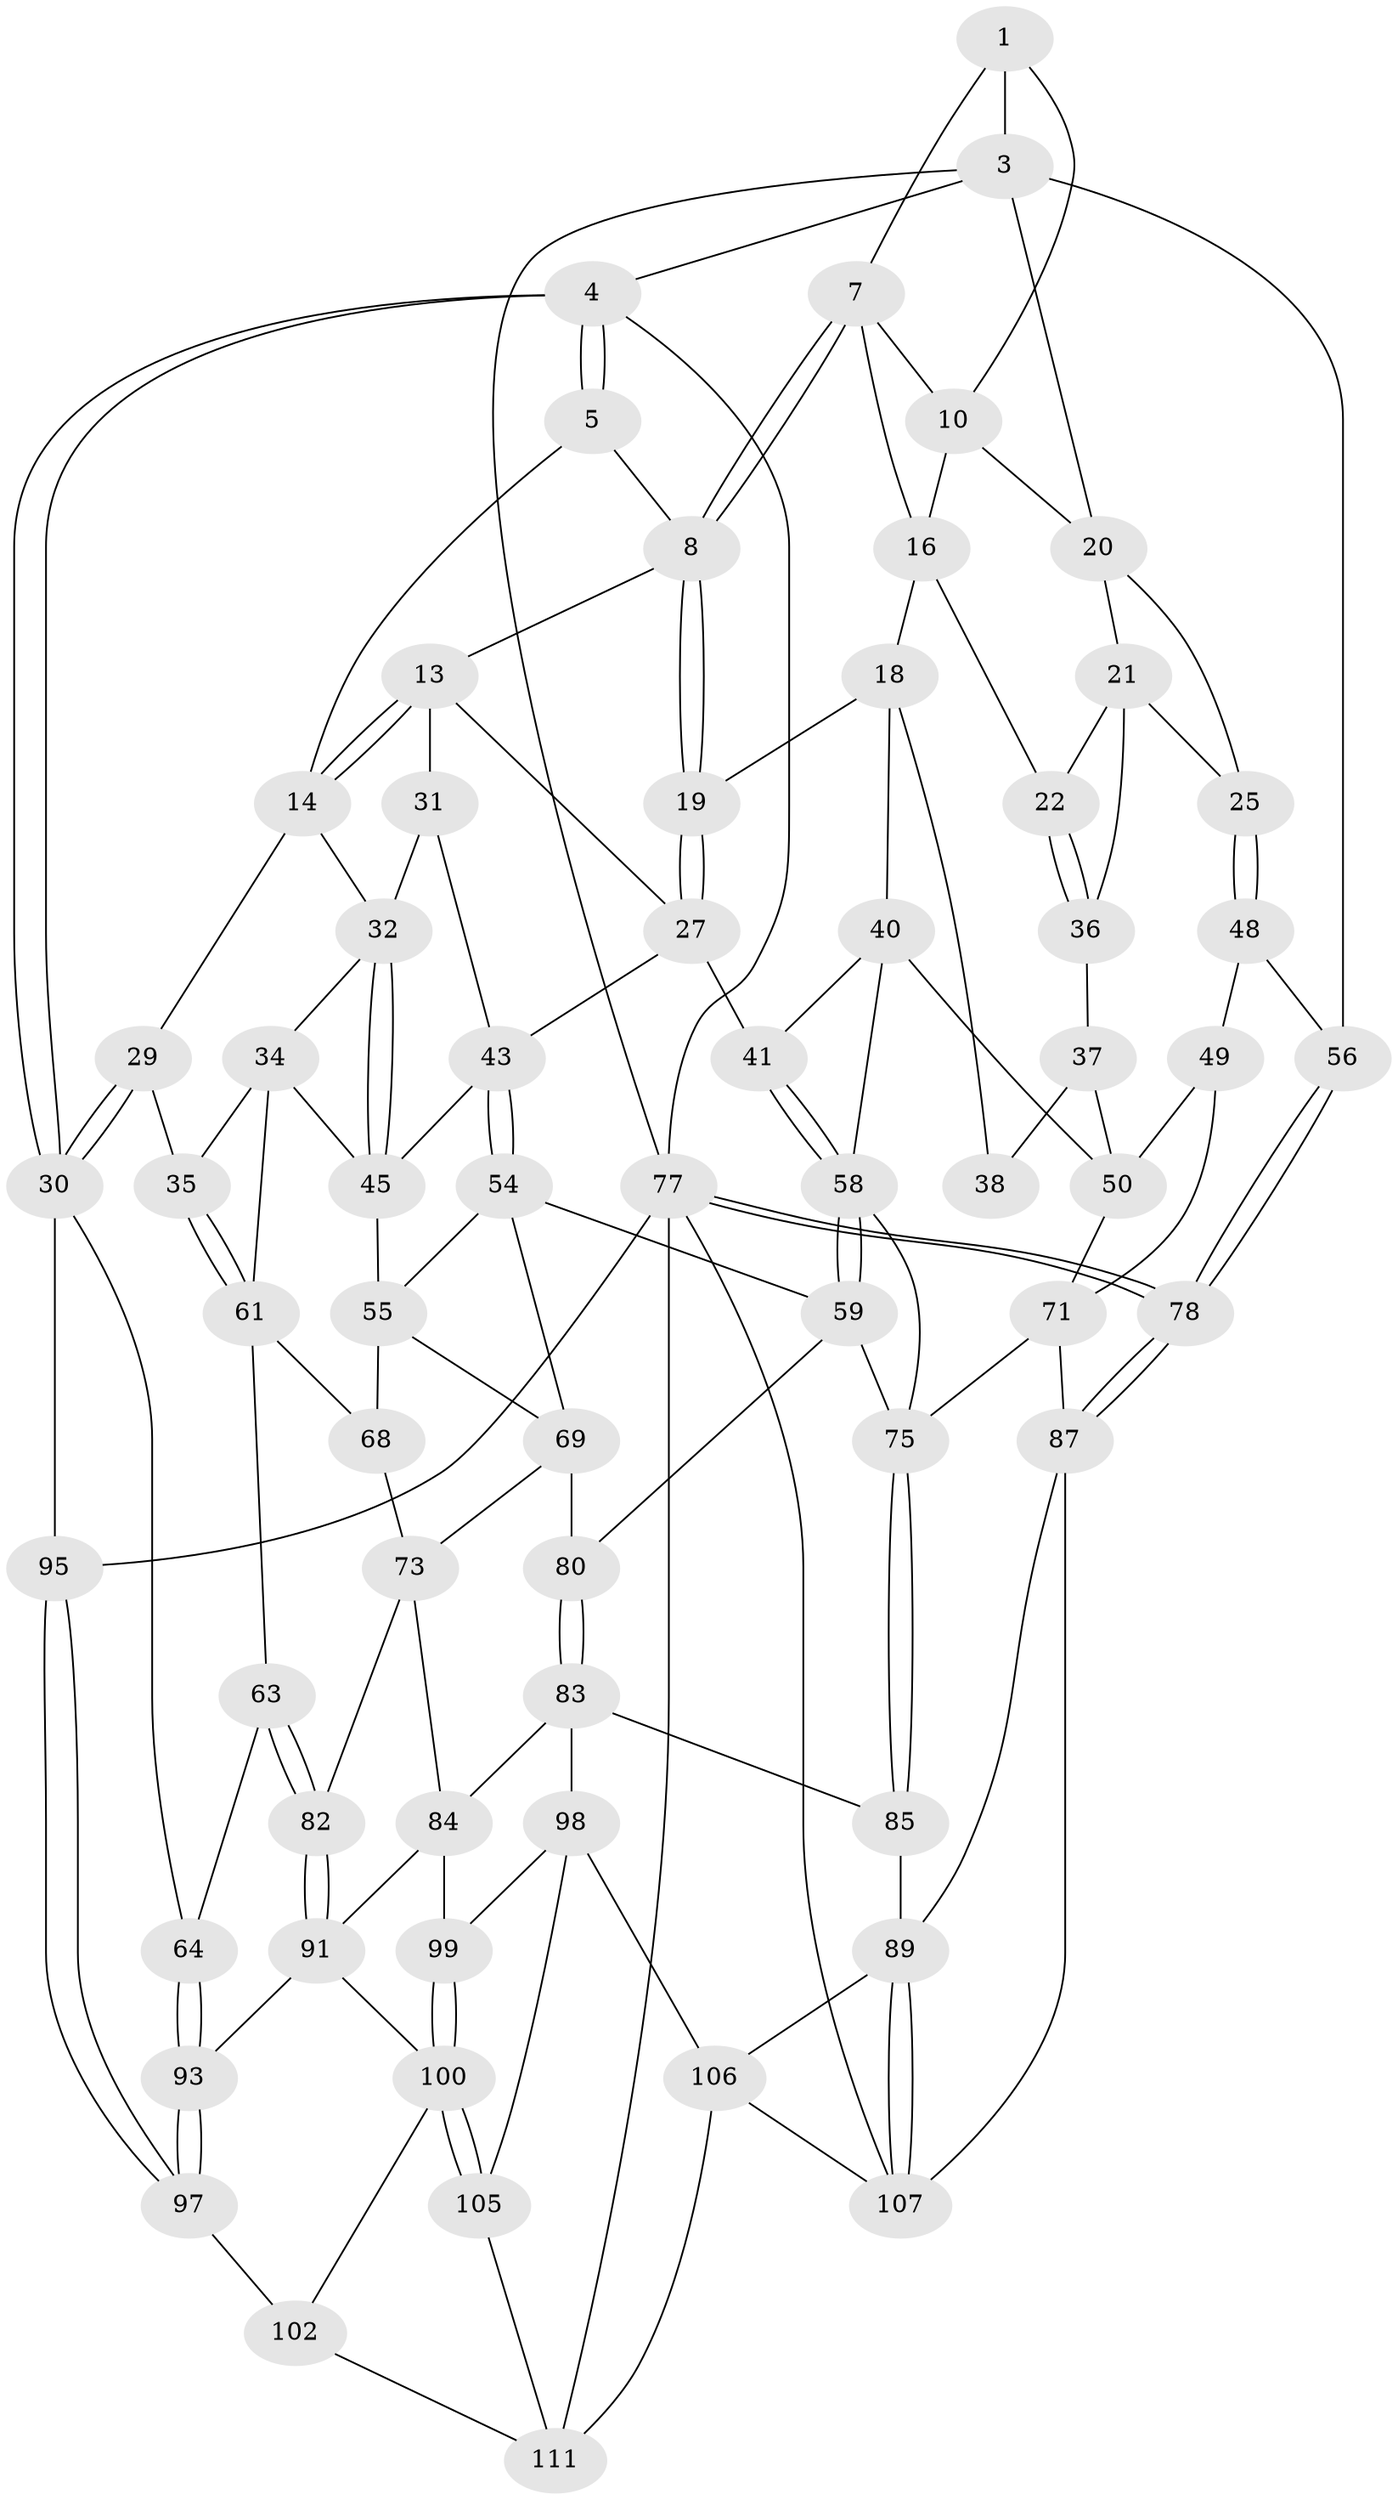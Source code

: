 // Generated by graph-tools (version 1.1) at 2025/52/02/27/25 19:52:40]
// undirected, 67 vertices, 148 edges
graph export_dot {
graph [start="1"]
  node [color=gray90,style=filled];
  1 [pos="+0.7263629376832924+0",super="+2"];
  3 [pos="+1+0",super="+23"];
  4 [pos="+0+0"];
  5 [pos="+0.05595733778861756+0",super="+6"];
  7 [pos="+0.7188167590772564+0",super="+12"];
  8 [pos="+0.5990857862085524+0.0749205891547923",super="+9"];
  10 [pos="+0.8894888732166145+0.137198716975448",super="+11"];
  13 [pos="+0.42501869421198185+0.11331145597435756",super="+28"];
  14 [pos="+0.3657897510359532+0.16412016074893704",super="+15"];
  16 [pos="+0.7502748097031984+0.12090378131398145",super="+17"];
  18 [pos="+0.6777188872415262+0.20636782793403086",super="+39"];
  19 [pos="+0.6331753508087434+0.20191791858530664"];
  20 [pos="+0.889226466474485+0.1389906695734318",super="+24"];
  21 [pos="+0.8753878508525704+0.15623956675559045",super="+26"];
  22 [pos="+0.8121262058653607+0.2219512360682635"];
  25 [pos="+0.9580967701475868+0.30208484228628985"];
  27 [pos="+0.633115251913283+0.2019642508441048",super="+42"];
  29 [pos="+0.09250930456534381+0.2592751694216237"];
  30 [pos="+0+0.31435835503965986",super="+65"];
  31 [pos="+0.5189616845151878+0.2623029283458169"];
  32 [pos="+0.4252177994543539+0.24207033539001516",super="+33"];
  34 [pos="+0.35863924514451423+0.2493214041336639",super="+47"];
  35 [pos="+0.16922288665731053+0.33546994341564923"];
  36 [pos="+0.8245503142469682+0.25255398284672725"];
  37 [pos="+0.8198028674075679+0.26238720938351223",super="+51"];
  38 [pos="+0.7370265023998169+0.32393018968057496"];
  40 [pos="+0.6804082216455326+0.36511912712877975",super="+53"];
  41 [pos="+0.6102776723346592+0.37770428554802515"];
  43 [pos="+0.5696603482616565+0.3599070169730924",super="+44"];
  45 [pos="+0.47773581342963134+0.3384430109921243",super="+46"];
  48 [pos="+0.9122611082900229+0.38727785271694715",super="+57"];
  49 [pos="+0.8600596617231396+0.4238415803709087",super="+70"];
  50 [pos="+0.8297554968904558+0.4276590383028142",super="+52"];
  54 [pos="+0.4648545835253444+0.44060802383005",super="+60"];
  55 [pos="+0.39592372232222367+0.4130026948761615",super="+67"];
  56 [pos="+1+0.5661805610095466"];
  58 [pos="+0.6074710574586315+0.509826433942934",super="+66"];
  59 [pos="+0.5718144970033721+0.557430234683446",super="+79"];
  61 [pos="+0.19995078060131716+0.4069935553270934",super="+62"];
  63 [pos="+0.16168819282418723+0.5669244624431304"];
  64 [pos="+0.03276083800561122+0.5883645761925012"];
  68 [pos="+0.2511782482004781+0.5420758365834097"];
  69 [pos="+0.3853804250051571+0.49822325999533107",super="+72"];
  71 [pos="+0.9136076074820345+0.5956334271715424",super="+74"];
  73 [pos="+0.3944303029212347+0.5910536972767128",super="+81"];
  75 [pos="+0.7955307259486226+0.5785409651260958",super="+76"];
  77 [pos="+1+1",super="+96"];
  78 [pos="+1+0.9608523518959649"];
  80 [pos="+0.5669542537273791+0.5891723102604389"];
  82 [pos="+0.21307229857580626+0.6424076605051562"];
  83 [pos="+0.585196190206353+0.6931810711534625",super="+86"];
  84 [pos="+0.388348609246282+0.7192315342260478",super="+94"];
  85 [pos="+0.6832474443816916+0.7832423052249465"];
  87 [pos="+1+0.9346829658098741",super="+88"];
  89 [pos="+0.7063424392794592+0.7955617920189977",super="+90"];
  91 [pos="+0.25904206636613064+0.7611410490981019",super="+92"];
  93 [pos="+0.0862555985446208+0.838890093429239"];
  95 [pos="+0+1"];
  97 [pos="+0.06400396501777203+0.8623604909998411",super="+103"];
  98 [pos="+0.41307412885404876+0.8638860329040304",super="+104"];
  99 [pos="+0.36878354844521083+0.8194562228451537"];
  100 [pos="+0.2753551353334537+0.9447914098263721",super="+101"];
  102 [pos="+0.18954425705617214+0.9517476213455893",super="+110"];
  105 [pos="+0.2953658846087697+0.9746843671792418"];
  106 [pos="+0.5270049061445619+0.9949890259795772",super="+109"];
  107 [pos="+0.7742072332514897+0.8799561292456084",super="+108"];
  111 [pos="+0.1655759065297423+1",super="+112"];
  1 -- 7;
  1 -- 10;
  1 -- 3;
  3 -- 4;
  3 -- 77;
  3 -- 56;
  3 -- 20;
  4 -- 5;
  4 -- 5;
  4 -- 30;
  4 -- 30;
  4 -- 77;
  5 -- 14;
  5 -- 8;
  7 -- 8;
  7 -- 8;
  7 -- 16;
  7 -- 10;
  8 -- 19;
  8 -- 19;
  8 -- 13;
  10 -- 20;
  10 -- 16;
  13 -- 14;
  13 -- 14;
  13 -- 27;
  13 -- 31;
  14 -- 32;
  14 -- 29;
  16 -- 18;
  16 -- 22;
  18 -- 19;
  18 -- 40;
  18 -- 38;
  19 -- 27;
  19 -- 27;
  20 -- 21;
  20 -- 25;
  21 -- 22;
  21 -- 25;
  21 -- 36;
  22 -- 36;
  22 -- 36;
  25 -- 48;
  25 -- 48;
  27 -- 41;
  27 -- 43;
  29 -- 30;
  29 -- 30;
  29 -- 35;
  30 -- 64;
  30 -- 95;
  31 -- 32;
  31 -- 43;
  32 -- 45;
  32 -- 45;
  32 -- 34;
  34 -- 35;
  34 -- 61;
  34 -- 45;
  35 -- 61;
  35 -- 61;
  36 -- 37;
  37 -- 38 [weight=2];
  37 -- 50;
  40 -- 41;
  40 -- 50;
  40 -- 58;
  41 -- 58;
  41 -- 58;
  43 -- 54;
  43 -- 54;
  43 -- 45;
  45 -- 55;
  48 -- 49 [weight=2];
  48 -- 56;
  49 -- 50;
  49 -- 71;
  50 -- 71;
  54 -- 55;
  54 -- 59;
  54 -- 69;
  55 -- 68;
  55 -- 69;
  56 -- 78;
  56 -- 78;
  58 -- 59;
  58 -- 59;
  58 -- 75;
  59 -- 80;
  59 -- 75;
  61 -- 68;
  61 -- 63;
  63 -- 64;
  63 -- 82;
  63 -- 82;
  64 -- 93;
  64 -- 93;
  68 -- 73;
  69 -- 80;
  69 -- 73;
  71 -- 75;
  71 -- 87;
  73 -- 82;
  73 -- 84;
  75 -- 85;
  75 -- 85;
  77 -- 78;
  77 -- 78;
  77 -- 111;
  77 -- 95;
  77 -- 107;
  78 -- 87;
  78 -- 87;
  80 -- 83;
  80 -- 83;
  82 -- 91;
  82 -- 91;
  83 -- 84;
  83 -- 98;
  83 -- 85;
  84 -- 99;
  84 -- 91;
  85 -- 89;
  87 -- 107;
  87 -- 89;
  89 -- 107;
  89 -- 107;
  89 -- 106;
  91 -- 100;
  91 -- 93;
  93 -- 97;
  93 -- 97;
  95 -- 97;
  95 -- 97;
  97 -- 102 [weight=2];
  98 -- 99;
  98 -- 105;
  98 -- 106;
  99 -- 100;
  99 -- 100;
  100 -- 105;
  100 -- 105;
  100 -- 102;
  102 -- 111;
  105 -- 111;
  106 -- 107;
  106 -- 111;
}
